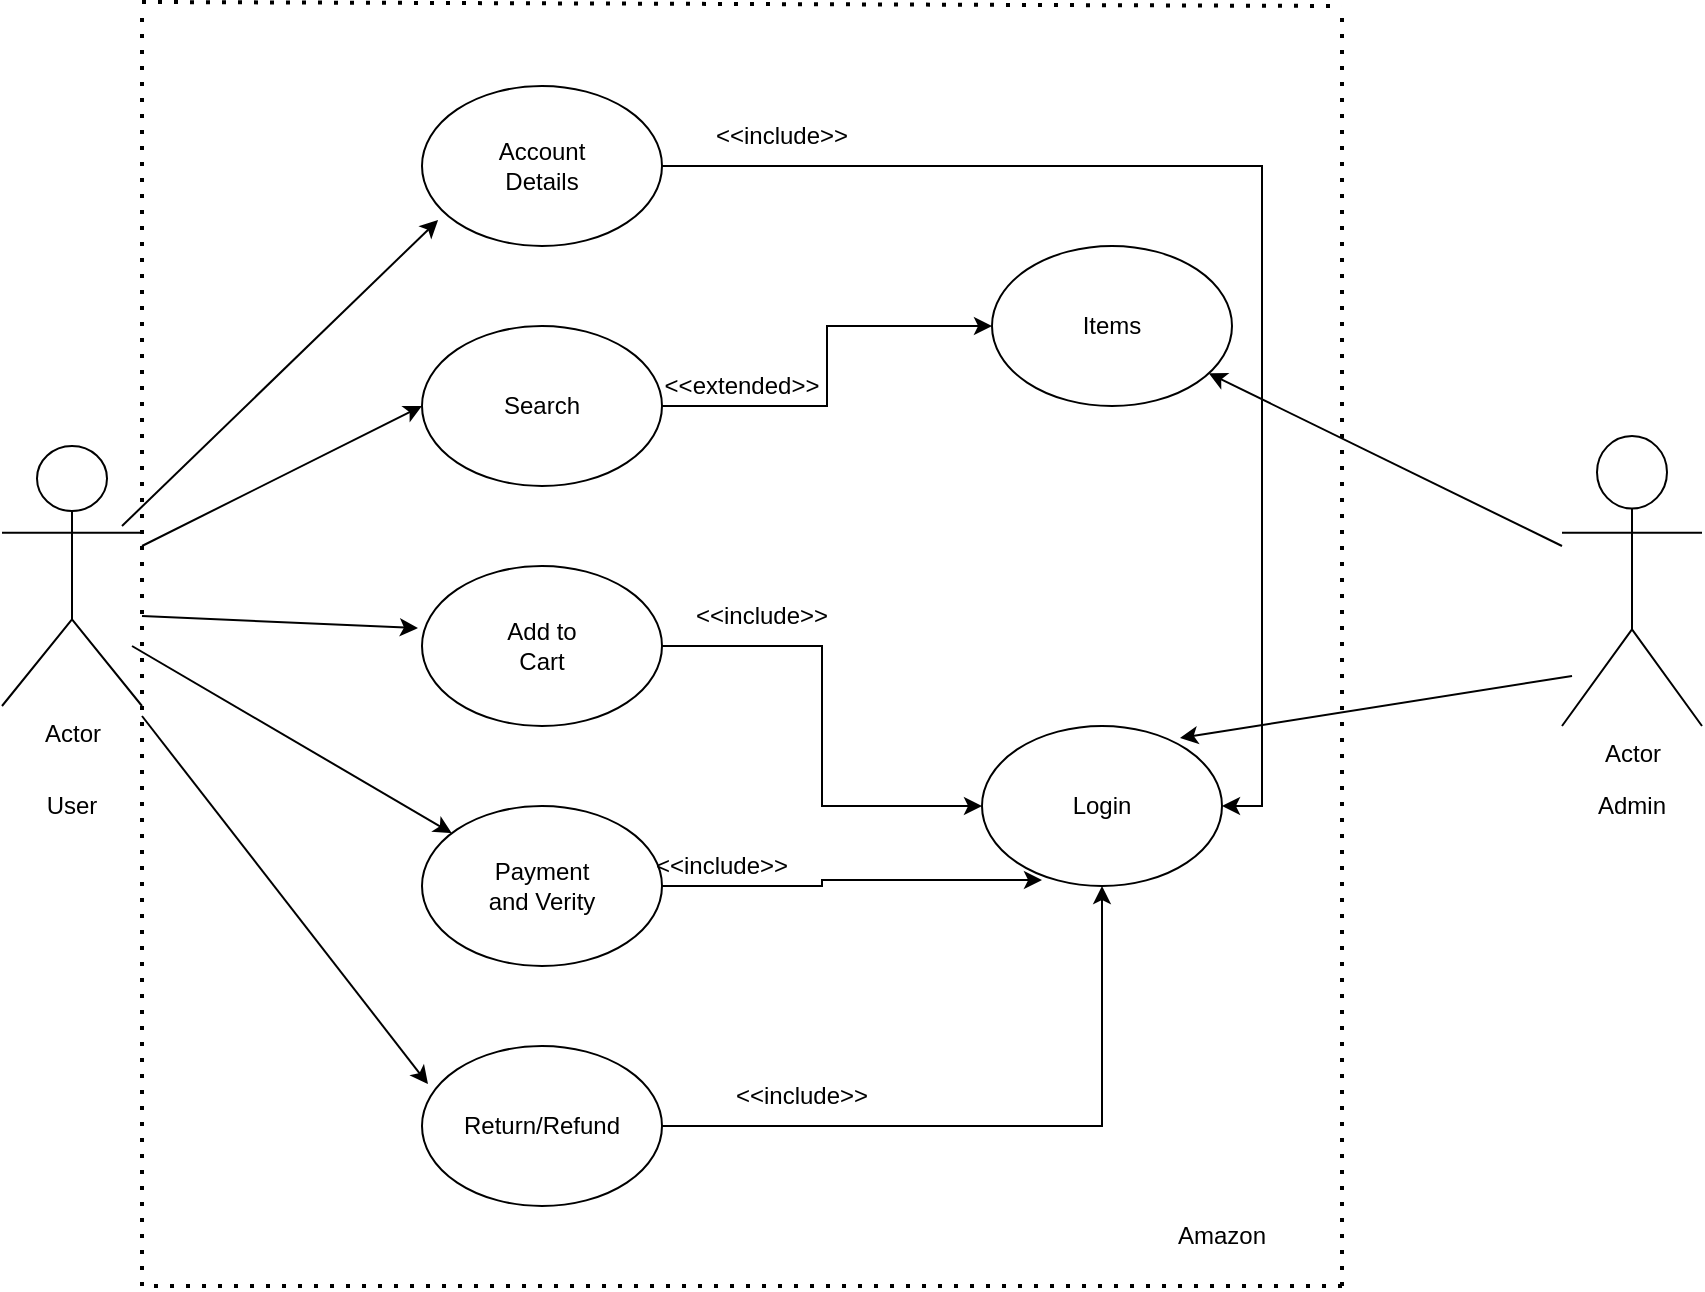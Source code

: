 <mxfile version="23.1.7" type="github">
  <diagram name="Page-1" id="msvfN9fErsn8beNRXXR8">
    <mxGraphModel dx="2276" dy="751" grid="1" gridSize="10" guides="1" tooltips="1" connect="1" arrows="1" fold="1" page="1" pageScale="1" pageWidth="850" pageHeight="1100" math="0" shadow="0">
      <root>
        <mxCell id="0" />
        <mxCell id="1" parent="0" />
        <mxCell id="8iroQVski2aLaOFxtBMs-1" value="Actor" style="shape=umlActor;verticalLabelPosition=bottom;verticalAlign=top;html=1;outlineConnect=0;" vertex="1" parent="1">
          <mxGeometry x="-70" y="260" width="70" height="130" as="geometry" />
        </mxCell>
        <mxCell id="8iroQVski2aLaOFxtBMs-22" style="edgeStyle=orthogonalEdgeStyle;rounded=0;orthogonalLoop=1;jettySize=auto;html=1;entryX=0;entryY=0.5;entryDx=0;entryDy=0;" edge="1" parent="1" source="8iroQVski2aLaOFxtBMs-2" target="8iroQVski2aLaOFxtBMs-7">
          <mxGeometry relative="1" as="geometry" />
        </mxCell>
        <mxCell id="8iroQVski2aLaOFxtBMs-2" value="" style="ellipse;whiteSpace=wrap;html=1;" vertex="1" parent="1">
          <mxGeometry x="140" y="200" width="120" height="80" as="geometry" />
        </mxCell>
        <mxCell id="8iroQVski2aLaOFxtBMs-29" style="edgeStyle=orthogonalEdgeStyle;rounded=0;orthogonalLoop=1;jettySize=auto;html=1;entryX=1;entryY=0.5;entryDx=0;entryDy=0;" edge="1" parent="1" source="8iroQVski2aLaOFxtBMs-3" target="8iroQVski2aLaOFxtBMs-8">
          <mxGeometry relative="1" as="geometry" />
        </mxCell>
        <mxCell id="8iroQVski2aLaOFxtBMs-3" value="" style="ellipse;whiteSpace=wrap;html=1;" vertex="1" parent="1">
          <mxGeometry x="140" y="80" width="120" height="80" as="geometry" />
        </mxCell>
        <mxCell id="8iroQVski2aLaOFxtBMs-23" style="edgeStyle=orthogonalEdgeStyle;rounded=0;orthogonalLoop=1;jettySize=auto;html=1;entryX=0;entryY=0.5;entryDx=0;entryDy=0;" edge="1" parent="1" source="8iroQVski2aLaOFxtBMs-4" target="8iroQVski2aLaOFxtBMs-8">
          <mxGeometry relative="1" as="geometry" />
        </mxCell>
        <mxCell id="8iroQVski2aLaOFxtBMs-4" value="" style="ellipse;whiteSpace=wrap;html=1;" vertex="1" parent="1">
          <mxGeometry x="140" y="320" width="120" height="80" as="geometry" />
        </mxCell>
        <mxCell id="8iroQVski2aLaOFxtBMs-5" value="" style="ellipse;whiteSpace=wrap;html=1;" vertex="1" parent="1">
          <mxGeometry x="140" y="440" width="120" height="80" as="geometry" />
        </mxCell>
        <mxCell id="8iroQVski2aLaOFxtBMs-27" style="edgeStyle=orthogonalEdgeStyle;rounded=0;orthogonalLoop=1;jettySize=auto;html=1;entryX=0.5;entryY=1;entryDx=0;entryDy=0;" edge="1" parent="1" source="8iroQVski2aLaOFxtBMs-6" target="8iroQVski2aLaOFxtBMs-8">
          <mxGeometry relative="1" as="geometry" />
        </mxCell>
        <mxCell id="8iroQVski2aLaOFxtBMs-6" value="" style="ellipse;whiteSpace=wrap;html=1;" vertex="1" parent="1">
          <mxGeometry x="140" y="560" width="120" height="80" as="geometry" />
        </mxCell>
        <mxCell id="8iroQVski2aLaOFxtBMs-7" value="" style="ellipse;whiteSpace=wrap;html=1;" vertex="1" parent="1">
          <mxGeometry x="425" y="160" width="120" height="80" as="geometry" />
        </mxCell>
        <mxCell id="8iroQVski2aLaOFxtBMs-8" value="" style="ellipse;whiteSpace=wrap;html=1;" vertex="1" parent="1">
          <mxGeometry x="420" y="400" width="120" height="80" as="geometry" />
        </mxCell>
        <mxCell id="8iroQVski2aLaOFxtBMs-9" value="Actor" style="shape=umlActor;verticalLabelPosition=bottom;verticalAlign=top;html=1;outlineConnect=0;" vertex="1" parent="1">
          <mxGeometry x="710" y="255" width="70" height="145" as="geometry" />
        </mxCell>
        <mxCell id="8iroQVski2aLaOFxtBMs-10" value="User" style="text;html=1;align=center;verticalAlign=middle;whiteSpace=wrap;rounded=0;" vertex="1" parent="1">
          <mxGeometry x="-65" y="425" width="60" height="30" as="geometry" />
        </mxCell>
        <mxCell id="8iroQVski2aLaOFxtBMs-11" value="Return/Refund" style="text;html=1;align=center;verticalAlign=middle;whiteSpace=wrap;rounded=0;" vertex="1" parent="1">
          <mxGeometry x="170" y="585" width="60" height="30" as="geometry" />
        </mxCell>
        <mxCell id="8iroQVski2aLaOFxtBMs-12" value="Payment and Verity" style="text;html=1;align=center;verticalAlign=middle;whiteSpace=wrap;rounded=0;" vertex="1" parent="1">
          <mxGeometry x="170" y="465" width="60" height="30" as="geometry" />
        </mxCell>
        <mxCell id="8iroQVski2aLaOFxtBMs-13" value="Add to Cart" style="text;html=1;align=center;verticalAlign=middle;whiteSpace=wrap;rounded=0;" vertex="1" parent="1">
          <mxGeometry x="170" y="345" width="60" height="30" as="geometry" />
        </mxCell>
        <mxCell id="8iroQVski2aLaOFxtBMs-14" value="Search" style="text;html=1;align=center;verticalAlign=middle;whiteSpace=wrap;rounded=0;" vertex="1" parent="1">
          <mxGeometry x="170" y="225" width="60" height="30" as="geometry" />
        </mxCell>
        <mxCell id="8iroQVski2aLaOFxtBMs-15" value="Account Details" style="text;html=1;align=center;verticalAlign=middle;whiteSpace=wrap;rounded=0;" vertex="1" parent="1">
          <mxGeometry x="170" y="105" width="60" height="30" as="geometry" />
        </mxCell>
        <mxCell id="8iroQVski2aLaOFxtBMs-16" value="Login" style="text;html=1;align=center;verticalAlign=middle;whiteSpace=wrap;rounded=0;" vertex="1" parent="1">
          <mxGeometry x="450" y="425" width="60" height="30" as="geometry" />
        </mxCell>
        <mxCell id="8iroQVski2aLaOFxtBMs-17" value="Items" style="text;html=1;align=center;verticalAlign=middle;whiteSpace=wrap;rounded=0;" vertex="1" parent="1">
          <mxGeometry x="455" y="185" width="60" height="30" as="geometry" />
        </mxCell>
        <mxCell id="8iroQVski2aLaOFxtBMs-18" value="Admin" style="text;html=1;align=center;verticalAlign=middle;whiteSpace=wrap;rounded=0;" vertex="1" parent="1">
          <mxGeometry x="715" y="425" width="60" height="30" as="geometry" />
        </mxCell>
        <mxCell id="8iroQVski2aLaOFxtBMs-28" style="edgeStyle=orthogonalEdgeStyle;rounded=0;orthogonalLoop=1;jettySize=auto;html=1;entryX=0.25;entryY=0.963;entryDx=0;entryDy=0;entryPerimeter=0;" edge="1" parent="1" source="8iroQVski2aLaOFxtBMs-5" target="8iroQVski2aLaOFxtBMs-8">
          <mxGeometry relative="1" as="geometry" />
        </mxCell>
        <mxCell id="8iroQVski2aLaOFxtBMs-30" value="" style="endArrow=classic;html=1;rounded=0;entryX=0.067;entryY=0.838;entryDx=0;entryDy=0;entryPerimeter=0;" edge="1" parent="1" target="8iroQVski2aLaOFxtBMs-3">
          <mxGeometry width="50" height="50" relative="1" as="geometry">
            <mxPoint x="-10" y="300" as="sourcePoint" />
            <mxPoint x="40" y="250" as="targetPoint" />
          </mxGeometry>
        </mxCell>
        <mxCell id="8iroQVski2aLaOFxtBMs-31" value="" style="endArrow=classic;html=1;rounded=0;entryX=0;entryY=0.5;entryDx=0;entryDy=0;" edge="1" parent="1" target="8iroQVski2aLaOFxtBMs-2">
          <mxGeometry width="50" height="50" relative="1" as="geometry">
            <mxPoint y="310" as="sourcePoint" />
            <mxPoint x="50" y="260" as="targetPoint" />
          </mxGeometry>
        </mxCell>
        <mxCell id="8iroQVski2aLaOFxtBMs-32" value="" style="endArrow=classic;html=1;rounded=0;entryX=-0.017;entryY=0.388;entryDx=0;entryDy=0;entryPerimeter=0;" edge="1" parent="1" target="8iroQVski2aLaOFxtBMs-4">
          <mxGeometry width="50" height="50" relative="1" as="geometry">
            <mxPoint y="345" as="sourcePoint" />
            <mxPoint x="50" y="295" as="targetPoint" />
          </mxGeometry>
        </mxCell>
        <mxCell id="8iroQVski2aLaOFxtBMs-33" value="" style="endArrow=classic;html=1;rounded=0;" edge="1" parent="1" target="8iroQVski2aLaOFxtBMs-5">
          <mxGeometry width="50" height="50" relative="1" as="geometry">
            <mxPoint x="-5" y="360" as="sourcePoint" />
            <mxPoint x="45" y="310" as="targetPoint" />
          </mxGeometry>
        </mxCell>
        <mxCell id="8iroQVski2aLaOFxtBMs-34" value="" style="endArrow=classic;html=1;rounded=0;entryX=0.025;entryY=0.238;entryDx=0;entryDy=0;entryPerimeter=0;" edge="1" parent="1" target="8iroQVski2aLaOFxtBMs-6">
          <mxGeometry width="50" height="50" relative="1" as="geometry">
            <mxPoint y="395" as="sourcePoint" />
            <mxPoint x="50" y="345" as="targetPoint" />
          </mxGeometry>
        </mxCell>
        <mxCell id="8iroQVski2aLaOFxtBMs-35" value="" style="endArrow=classic;html=1;rounded=0;" edge="1" parent="1" target="8iroQVski2aLaOFxtBMs-7">
          <mxGeometry width="50" height="50" relative="1" as="geometry">
            <mxPoint x="710" y="310" as="sourcePoint" />
            <mxPoint x="760" y="260" as="targetPoint" />
          </mxGeometry>
        </mxCell>
        <mxCell id="8iroQVski2aLaOFxtBMs-36" value="" style="endArrow=classic;html=1;rounded=0;entryX=0.825;entryY=0.075;entryDx=0;entryDy=0;entryPerimeter=0;" edge="1" parent="1" target="8iroQVski2aLaOFxtBMs-8">
          <mxGeometry width="50" height="50" relative="1" as="geometry">
            <mxPoint x="715" y="375" as="sourcePoint" />
            <mxPoint x="765" y="325" as="targetPoint" />
          </mxGeometry>
        </mxCell>
        <mxCell id="8iroQVski2aLaOFxtBMs-38" value="&amp;lt;&amp;lt;include&amp;gt;&amp;gt;" style="text;html=1;align=center;verticalAlign=middle;whiteSpace=wrap;rounded=0;" vertex="1" parent="1">
          <mxGeometry x="290" y="90" width="60" height="30" as="geometry" />
        </mxCell>
        <mxCell id="8iroQVski2aLaOFxtBMs-39" value="&amp;lt;&amp;lt;extended&amp;gt;&amp;gt;" style="text;html=1;align=center;verticalAlign=middle;whiteSpace=wrap;rounded=0;" vertex="1" parent="1">
          <mxGeometry x="270" y="215" width="60" height="30" as="geometry" />
        </mxCell>
        <mxCell id="8iroQVski2aLaOFxtBMs-40" value="&amp;lt;&amp;lt;include&amp;gt;&amp;gt;" style="text;html=1;align=center;verticalAlign=middle;whiteSpace=wrap;rounded=0;" vertex="1" parent="1">
          <mxGeometry x="280" y="330" width="60" height="30" as="geometry" />
        </mxCell>
        <mxCell id="8iroQVski2aLaOFxtBMs-41" value="&amp;lt;&amp;lt;include&amp;gt;&amp;gt;" style="text;html=1;align=center;verticalAlign=middle;whiteSpace=wrap;rounded=0;" vertex="1" parent="1">
          <mxGeometry x="260" y="455" width="60" height="30" as="geometry" />
        </mxCell>
        <mxCell id="8iroQVski2aLaOFxtBMs-42" value="&amp;lt;&amp;lt;include&amp;gt;&amp;gt;" style="text;html=1;align=center;verticalAlign=middle;whiteSpace=wrap;rounded=0;" vertex="1" parent="1">
          <mxGeometry x="300" y="570" width="60" height="30" as="geometry" />
        </mxCell>
        <mxCell id="8iroQVski2aLaOFxtBMs-43" value="" style="endArrow=none;dashed=1;html=1;dashPattern=1 3;strokeWidth=2;rounded=0;" edge="1" parent="1">
          <mxGeometry width="50" height="50" relative="1" as="geometry">
            <mxPoint y="680" as="sourcePoint" />
            <mxPoint y="40" as="targetPoint" />
          </mxGeometry>
        </mxCell>
        <mxCell id="8iroQVski2aLaOFxtBMs-45" value="" style="endArrow=none;dashed=1;html=1;dashPattern=1 3;strokeWidth=2;rounded=0;" edge="1" parent="1">
          <mxGeometry width="50" height="50" relative="1" as="geometry">
            <mxPoint x="600" y="680" as="sourcePoint" />
            <mxPoint y="680" as="targetPoint" />
          </mxGeometry>
        </mxCell>
        <mxCell id="8iroQVski2aLaOFxtBMs-46" value="" style="endArrow=none;dashed=1;html=1;dashPattern=1 3;strokeWidth=2;rounded=0;" edge="1" parent="1">
          <mxGeometry width="50" height="50" relative="1" as="geometry">
            <mxPoint y="38" as="sourcePoint" />
            <mxPoint x="600" y="40" as="targetPoint" />
          </mxGeometry>
        </mxCell>
        <mxCell id="8iroQVski2aLaOFxtBMs-47" value="" style="endArrow=none;dashed=1;html=1;dashPattern=1 3;strokeWidth=2;rounded=0;" edge="1" parent="1">
          <mxGeometry width="50" height="50" relative="1" as="geometry">
            <mxPoint x="600" y="680" as="sourcePoint" />
            <mxPoint x="600" y="40" as="targetPoint" />
          </mxGeometry>
        </mxCell>
        <mxCell id="8iroQVski2aLaOFxtBMs-48" value="Amazon" style="text;html=1;align=center;verticalAlign=middle;whiteSpace=wrap;rounded=0;" vertex="1" parent="1">
          <mxGeometry x="510" y="640" width="60" height="30" as="geometry" />
        </mxCell>
      </root>
    </mxGraphModel>
  </diagram>
</mxfile>
